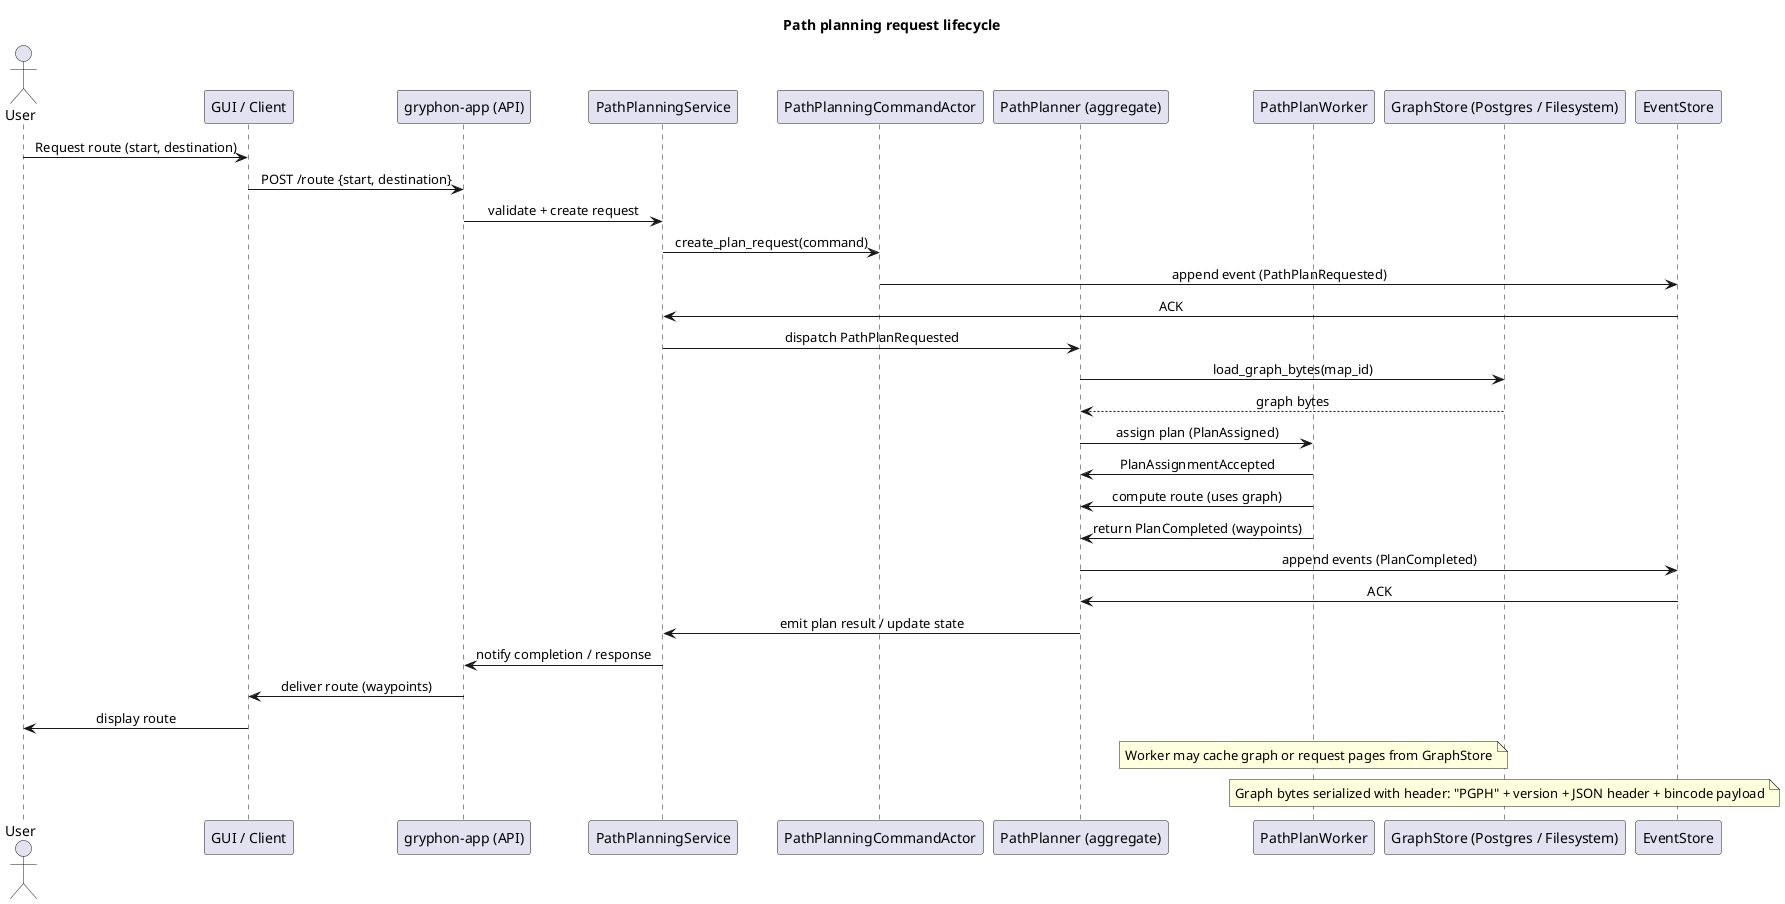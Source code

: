 @startuml
title Path planning request lifecycle
skinparam sequenceMessageAlign center
actor User
participant GUI as "GUI / Client"
participant API as "gryphon-app (API)"
participant Service as "PathPlanningService"
participant CommandActor as "PathPlanningCommandActor"
participant Planner as "PathPlanner (aggregate)"
participant Worker as "PathPlanWorker"
participant GraphStore as "GraphStore (Postgres / Filesystem)"
participant EventStore as "EventStore"

User -> GUI: Request route (start, destination)
GUI -> API: POST /route {start, destination}
API -> Service: validate + create request
Service -> CommandActor: create_plan_request(command)
CommandActor -> EventStore: append event (PathPlanRequested)
EventStore -> Service: ACK
Service -> Planner: dispatch PathPlanRequested
Planner -> GraphStore: load_graph_bytes(map_id)
GraphStore --> Planner: graph bytes
Planner -> Worker: assign plan (PlanAssigned)
Worker -> Planner: PlanAssignmentAccepted
Worker -> Planner: compute route (uses graph)
Worker -> Planner: return PlanCompleted (waypoints)
Planner -> EventStore: append events (PlanCompleted)
EventStore -> Planner: ACK
Planner -> Service: emit plan result / update state
Service -> API: notify completion / response
API -> GUI: deliver route (waypoints)
GUI -> User: display route

note over Worker: Worker may cache graph or request pages from GraphStore
note over GraphStore: Graph bytes serialized with header: "PGPH" + version + JSON header + bincode payload

@enduml
